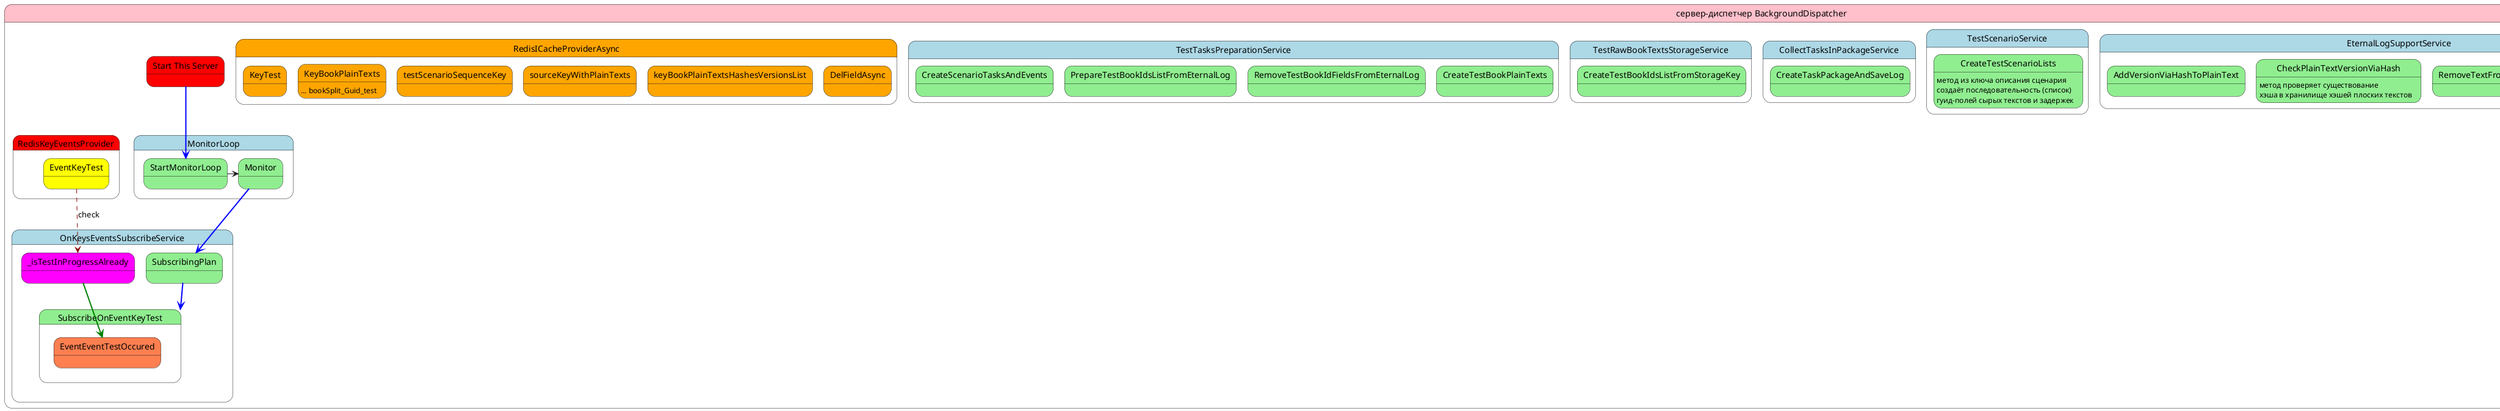 @startuml

state "сервер-диспетчер BackgroundDispatcher" as BackgroundDispatcher #pink {
    state "Start This Server" as ProgramCS #red


    state RedisKeyEventsProvider #red{
        state EventKeyTest #yellow
    }

    state RedisICacheProviderAsync #orange{
        state KeyTest #orange
        state KeyBookPlainTexts : ... bookSplit_Guid_test
        state KeyBookPlainTexts #orange
        state testScenarioSequenceKey #orange
        state sourceKeyWithPlainTexts #orange
        state keyBookPlainTextsHashesVersionsList #orange
        state DelFieldAsync #orange
    }

    state MonitorLoop #lightblue {
        state StartMonitorLoop #lightgreen
        state Monitor #lightgreen {
        }
        StartMonitorLoop -> Monitor
    }
    ProgramCS -[#blue,bold]-> StartMonitorLoop

    state "OnKeysEventsSubscribeService" as _subscribe #lightblue {
        state SubscribingPlan #lightgreen
        Monitor -[#blue,bold]-> SubscribingPlan

        state _isTestInProgressAlready #magenta

        SubscribingPlan -[#blue,bold]-> SubscribeOnEventKeyTest

        state SubscribeOnEventKeyTest #lightgreen {
            state EventEventTestOccured #coral
        }

        EventKeyTest -[#darkred,dashed]-> _isTestInProgressAlready : check
        _isTestInProgressAlready -[#green,bold]-> EventEventTestOccured
    }

    state "TestTasksPreparationService" as _prepare #lightblue {
        state CreateScenarioTasksAndEvents #lightgreen {

        }
        state PrepareTestBookIdsListFromEternalLog #lightgreen {

        }
        state RemoveTestBookIdFieldsFromEternalLog #lightgreen {

        }
        state CreateTestBookPlainTexts #lightgreen {

        }

    }

    state "TestRawBookTextsStorageService" as _store #lightblue {
        state CreateTestBookIdsListFromStorageKey #lightgreen {
        }
    }

    state "CollectTasksInPackageService" as _collect #lightblue {
        state CreateTaskPackageAndSaveLog #lightgreen {

        }
    }


    state "TestScenarioService" as _scenario #lightblue {
        state CreateTestScenarioLists #lightgreen {

            CreateTestScenarioLists  : метод из ключа описания сценария \nсоздаёт последовательность (список) \nгуид-полей сырых текстов и задержек
        }
    }

    state "EternalLogSupportService" as _eternal #lightblue {
        state AddVersionViaHashToPlainText #lightgreen {
        }
        state CheckPlainTextVersionViaHash #lightgreen {
            CheckPlainTextVersionViaHash : метод проверяет существование \nхэша в хранилище хэшей плоских текстов
        }
        state RemoveTextFromTextSentence #lightgreen {
        }
        state WriteBookPlainTextHash #lightgreen {
        }
    }

    state "FormTaskPackageFromPlainText" as _front #lightblue {
        state HandlerCallingsDistributor #lightgreen {
        }
        state HandlerCallings #lightgreen {
        }
        state ProcessDataOfSubscribeOnFrom #lightgreen {
        }
        state DistributeTaskPackageInCafee #lightgreen {
        }
    }

    state "IntegrationTestService" as _test #lightblue {
        state _isTestInProgress #magenta

        state IntegrationTestStart #lightgreen {
        }
        state testScenario #lightgreen {
        }
    }
}

state "Shared.Library" as Shared #pink {
    state "ConvertArrayToKeyWithIndexFields" as _convert #lightblue {
        state CreateTestScenarioKey #lightgreen
        state SwitchArraySelect #lightgreen
        CreateTestScenarioKey -> SwitchArraySelect
        SwitchArraySelect -> CreateTestScenarioKey
    }
    state "AuxiliaryUtilsService" as _aux #lightblue {
        state RemoveWorkKeyOnStart #lightgreen {
        }
        state CreateMD5 #lightgreen {
        }
    }
}

@enduml

state IsTestResultAsserted #lightgreen {
    state foreachEvent #green{
        state keyEventDataList #coral{
            state foreachText #green{
                state plainTextsDataList #coral{
                }
            }
        }
    }
}